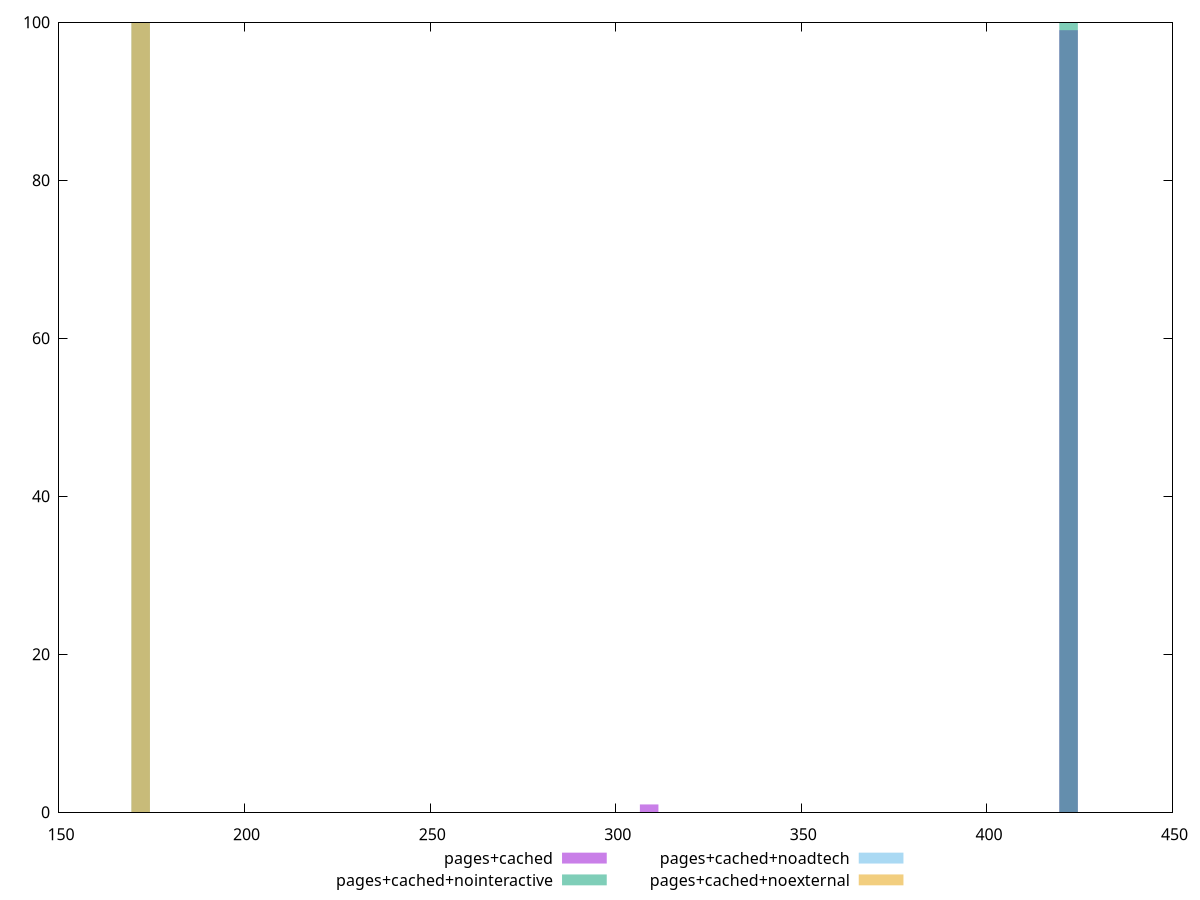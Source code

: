 $_pagesCached <<EOF
309 1
422 99
EOF
$_pagesCachedNointeractive <<EOF
422 100
EOF
$_pagesCachedNoadtech <<EOF
172 100
EOF
$_pagesCachedNoexternal <<EOF
172 100
EOF
set key outside below
set terminal pngcairo
set output "report_00006_2020-11-02T20-21-41.718Z/dom-size/dom-size_pages+cached_pages+cached+nointeractive_pages+cached+noadtech_pages+cached+noexternal+hist.png"
set boxwidth 5
set style fill transparent solid 0.5 noborder
set yrange [0:100]
plot $_pagesCached title "pages+cached" with boxes ,$_pagesCachedNointeractive title "pages+cached+nointeractive" with boxes ,$_pagesCachedNoadtech title "pages+cached+noadtech" with boxes ,$_pagesCachedNoexternal title "pages+cached+noexternal" with boxes ,